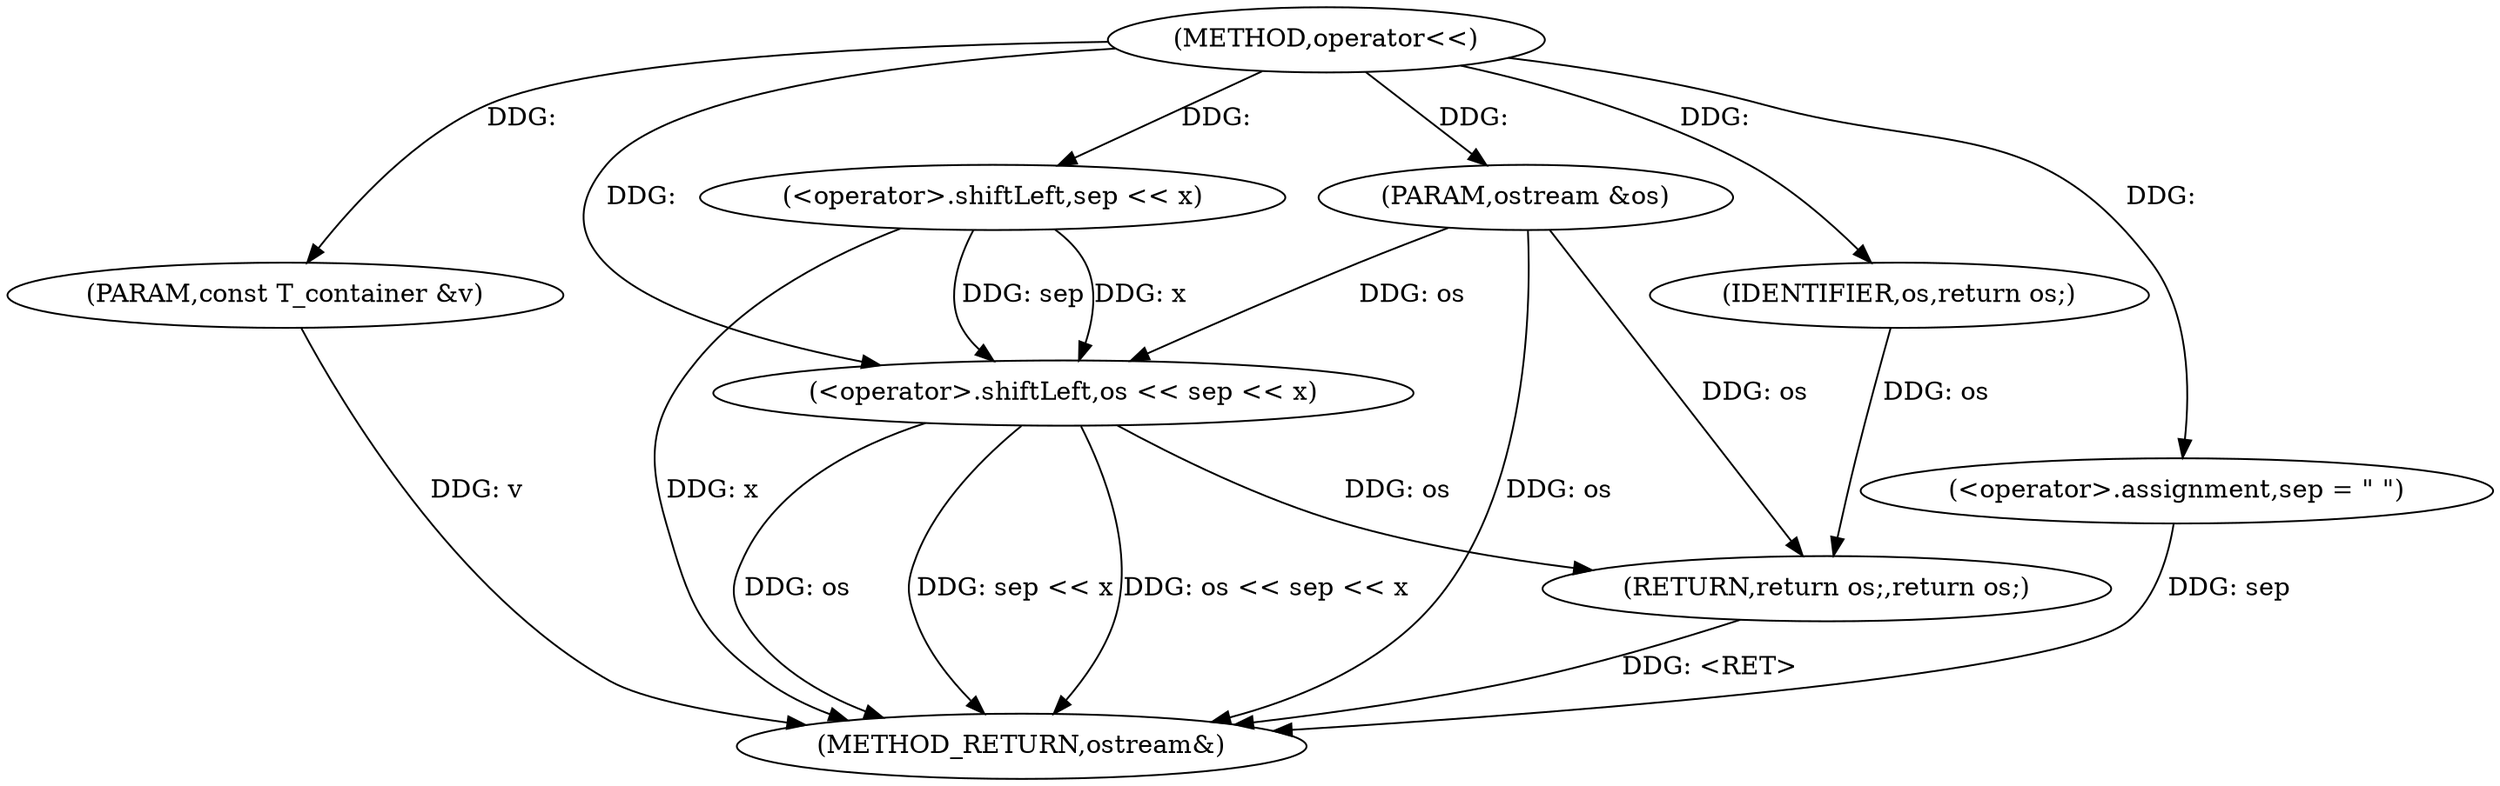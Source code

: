 digraph "operator<<" {  
"1000136" [label = "(METHOD,operator<<)" ]
"1000153" [label = "(METHOD_RETURN,ostream&)" ]
"1000137" [label = "(PARAM,ostream &os)" ]
"1000138" [label = "(PARAM,const T_container &v)" ]
"1000151" [label = "(RETURN,return os;,return os;)" ]
"1000143" [label = "(<operator>.shiftLeft,os << sep << x)" ]
"1000148" [label = "(<operator>.assignment,sep = \" \")" ]
"1000152" [label = "(IDENTIFIER,os,return os;)" ]
"1000145" [label = "(<operator>.shiftLeft,sep << x)" ]
  "1000137" -> "1000153"  [ label = "DDG: os"] 
  "1000138" -> "1000153"  [ label = "DDG: v"] 
  "1000143" -> "1000153"  [ label = "DDG: os"] 
  "1000143" -> "1000153"  [ label = "DDG: sep << x"] 
  "1000143" -> "1000153"  [ label = "DDG: os << sep << x"] 
  "1000148" -> "1000153"  [ label = "DDG: sep"] 
  "1000151" -> "1000153"  [ label = "DDG: <RET>"] 
  "1000145" -> "1000153"  [ label = "DDG: x"] 
  "1000136" -> "1000137"  [ label = "DDG: "] 
  "1000136" -> "1000138"  [ label = "DDG: "] 
  "1000152" -> "1000151"  [ label = "DDG: os"] 
  "1000143" -> "1000151"  [ label = "DDG: os"] 
  "1000137" -> "1000151"  [ label = "DDG: os"] 
  "1000136" -> "1000148"  [ label = "DDG: "] 
  "1000136" -> "1000152"  [ label = "DDG: "] 
  "1000137" -> "1000143"  [ label = "DDG: os"] 
  "1000136" -> "1000143"  [ label = "DDG: "] 
  "1000145" -> "1000143"  [ label = "DDG: sep"] 
  "1000145" -> "1000143"  [ label = "DDG: x"] 
  "1000136" -> "1000145"  [ label = "DDG: "] 
}
